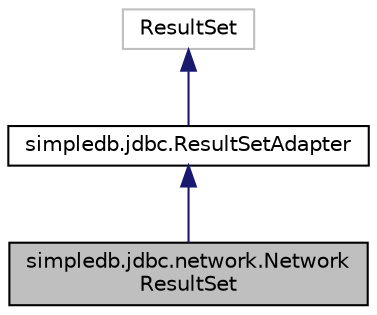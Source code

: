 digraph "simpledb.jdbc.network.NetworkResultSet"
{
  edge [fontname="Helvetica",fontsize="10",labelfontname="Helvetica",labelfontsize="10"];
  node [fontname="Helvetica",fontsize="10",shape=record];
  Node3 [label="simpledb.jdbc.network.Network\lResultSet",height=0.2,width=0.4,color="black", fillcolor="grey75", style="filled", fontcolor="black"];
  Node4 -> Node3 [dir="back",color="midnightblue",fontsize="10",style="solid",fontname="Helvetica"];
  Node4 [label="simpledb.jdbc.ResultSetAdapter",height=0.2,width=0.4,color="black", fillcolor="white", style="filled",URL="$classsimpledb_1_1jdbc_1_1ResultSetAdapter.html"];
  Node5 -> Node4 [dir="back",color="midnightblue",fontsize="10",style="solid",fontname="Helvetica"];
  Node5 [label="ResultSet",height=0.2,width=0.4,color="grey75", fillcolor="white", style="filled"];
}
